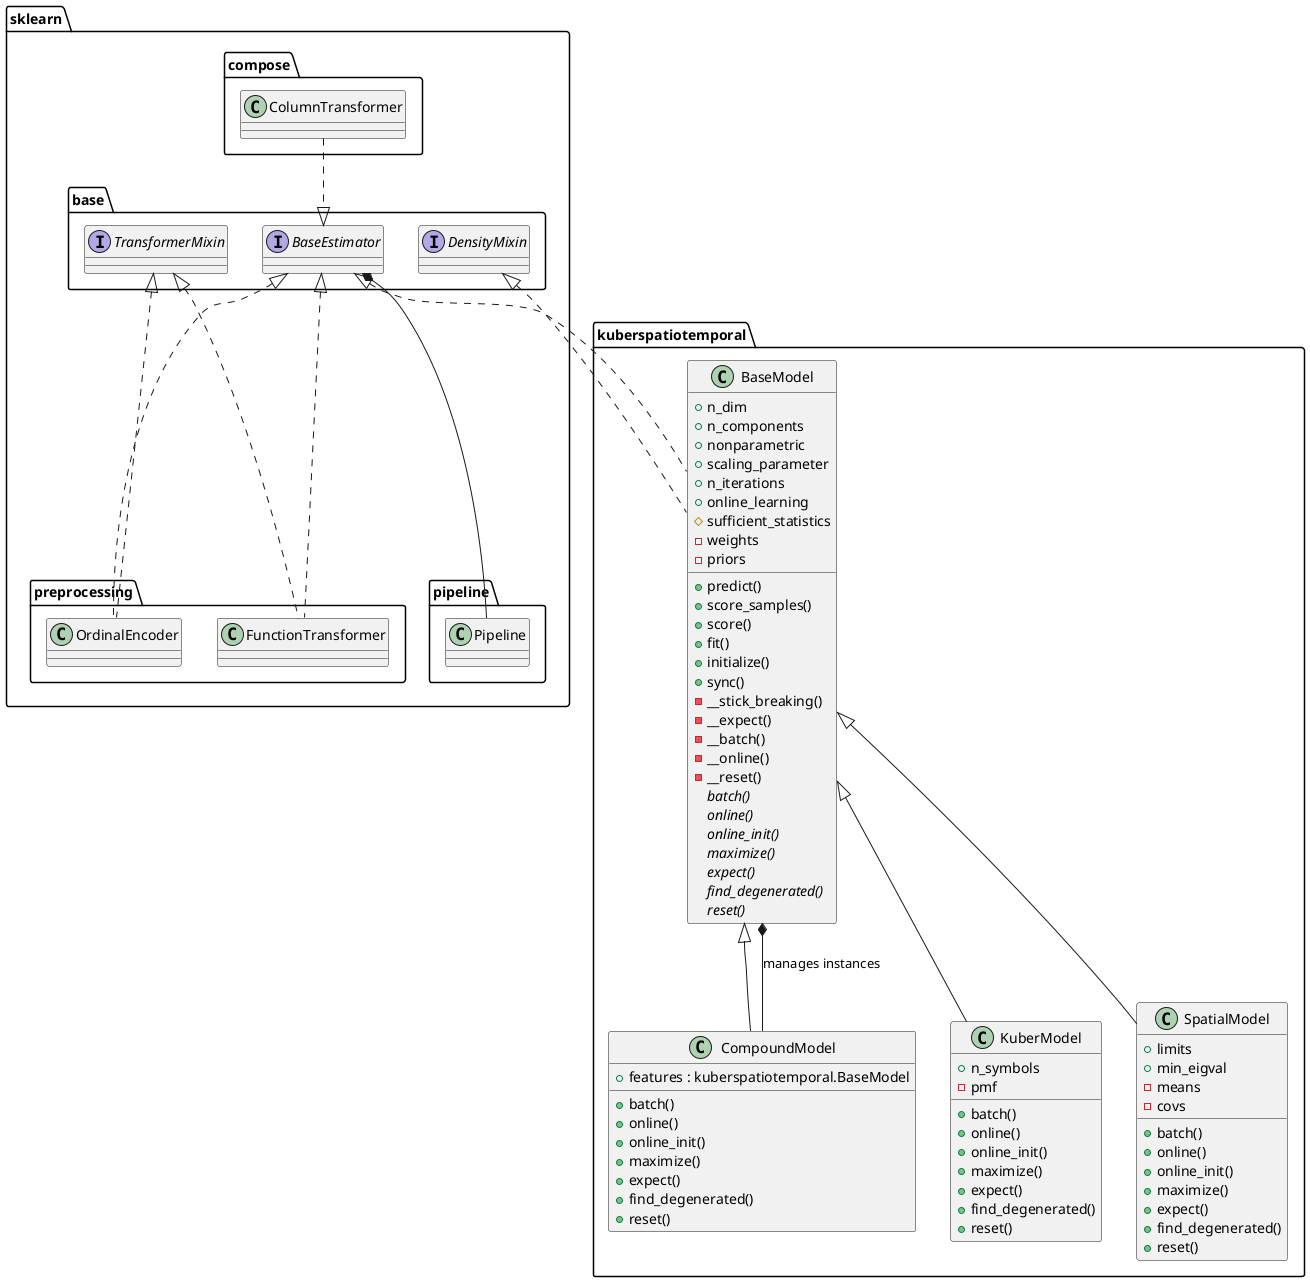 @startuml Class diagram
kuberspatiotemporal.BaseModel <|-- kuberspatiotemporal.CompoundModel
kuberspatiotemporal.BaseModel *-- kuberspatiotemporal.CompoundModel : manages instances
kuberspatiotemporal.BaseModel <|-- kuberspatiotemporal.KuberModel
kuberspatiotemporal.BaseModel <|-- kuberspatiotemporal.SpatialModel
sklearn.base.BaseEstimator <|.. kuberspatiotemporal.BaseModel
sklearn.base.DensityMixin <|.. kuberspatiotemporal.BaseModel
sklearn.base.TransformerMixin <|.. sklearn.preprocessing.FunctionTransformer
sklearn.base.TransformerMixin <|.. sklearn.preprocessing.OrdinalEncoder
sklearn.base.BaseEstimator <|.. sklearn.preprocessing.FunctionTransformer
sklearn.base.BaseEstimator <|.. sklearn.preprocessing.OrdinalEncoder
' sklearn.pipeline.Pipeline --* kuberspatiotemporal.BaseModel
sklearn.compose.ColumnTransformer ..|> sklearn.base.BaseEstimator


sklearn.base.BaseEstimator *-- sklearn.pipeline.Pipeline

interface sklearn.base.BaseEstimator
interface sklearn.base.DensityMixin
interface sklearn.base.TransformerMixin

class kuberspatiotemporal.BaseModel {
    + n_dim
    + n_components
    + nonparametric
    + scaling_parameter
    + n_iterations
    + online_learning
    # sufficient_statistics
    - weights
    - priors
    + predict()
    + score_samples()
    + score()
    + fit()
    + initialize()
    + sync()
    - __stick_breaking()
    - __expect()
    - __batch()
    - __online()
    - __reset()
    {abstract} batch()
    {abstract} online()
    {abstract} online_init()
    {abstract} maximize()
    {abstract} expect()
    {abstract} find_degenerated()
    {abstract} reset()
}

class kuberspatiotemporal.SpatialModel {
    + limits
    + min_eigval
    - means
    - covs
    + batch()
    + online()
    + online_init()
    + maximize()
    + expect()
    + find_degenerated()
    + reset()
}

class kuberspatiotemporal.KuberModel {
    + n_symbols
    - pmf
    + batch()
    + online()
    + online_init()
    + maximize()
    + expect()
    + find_degenerated()
    + reset()
}

class kuberspatiotemporal.CompoundModel {
    + features : kuberspatiotemporal.BaseModel
    + batch()
    + online()
    + online_init()
    + maximize()
    + expect()
    + find_degenerated()
    + reset()
}

@enduml